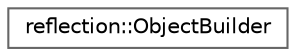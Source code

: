 digraph "Graphical Class Hierarchy"
{
 // LATEX_PDF_SIZE
  bgcolor="transparent";
  edge [fontname=Helvetica,fontsize=10,labelfontname=Helvetica,labelfontsize=10];
  node [fontname=Helvetica,fontsize=10,shape=box,height=0.2,width=0.4];
  rankdir="LR";
  Node0 [id="Node000000",label="reflection::ObjectBuilder",height=0.2,width=0.4,color="grey40", fillcolor="white", style="filled",URL="$structreflection_1_1ObjectBuilder.html",tooltip=" "];
}
